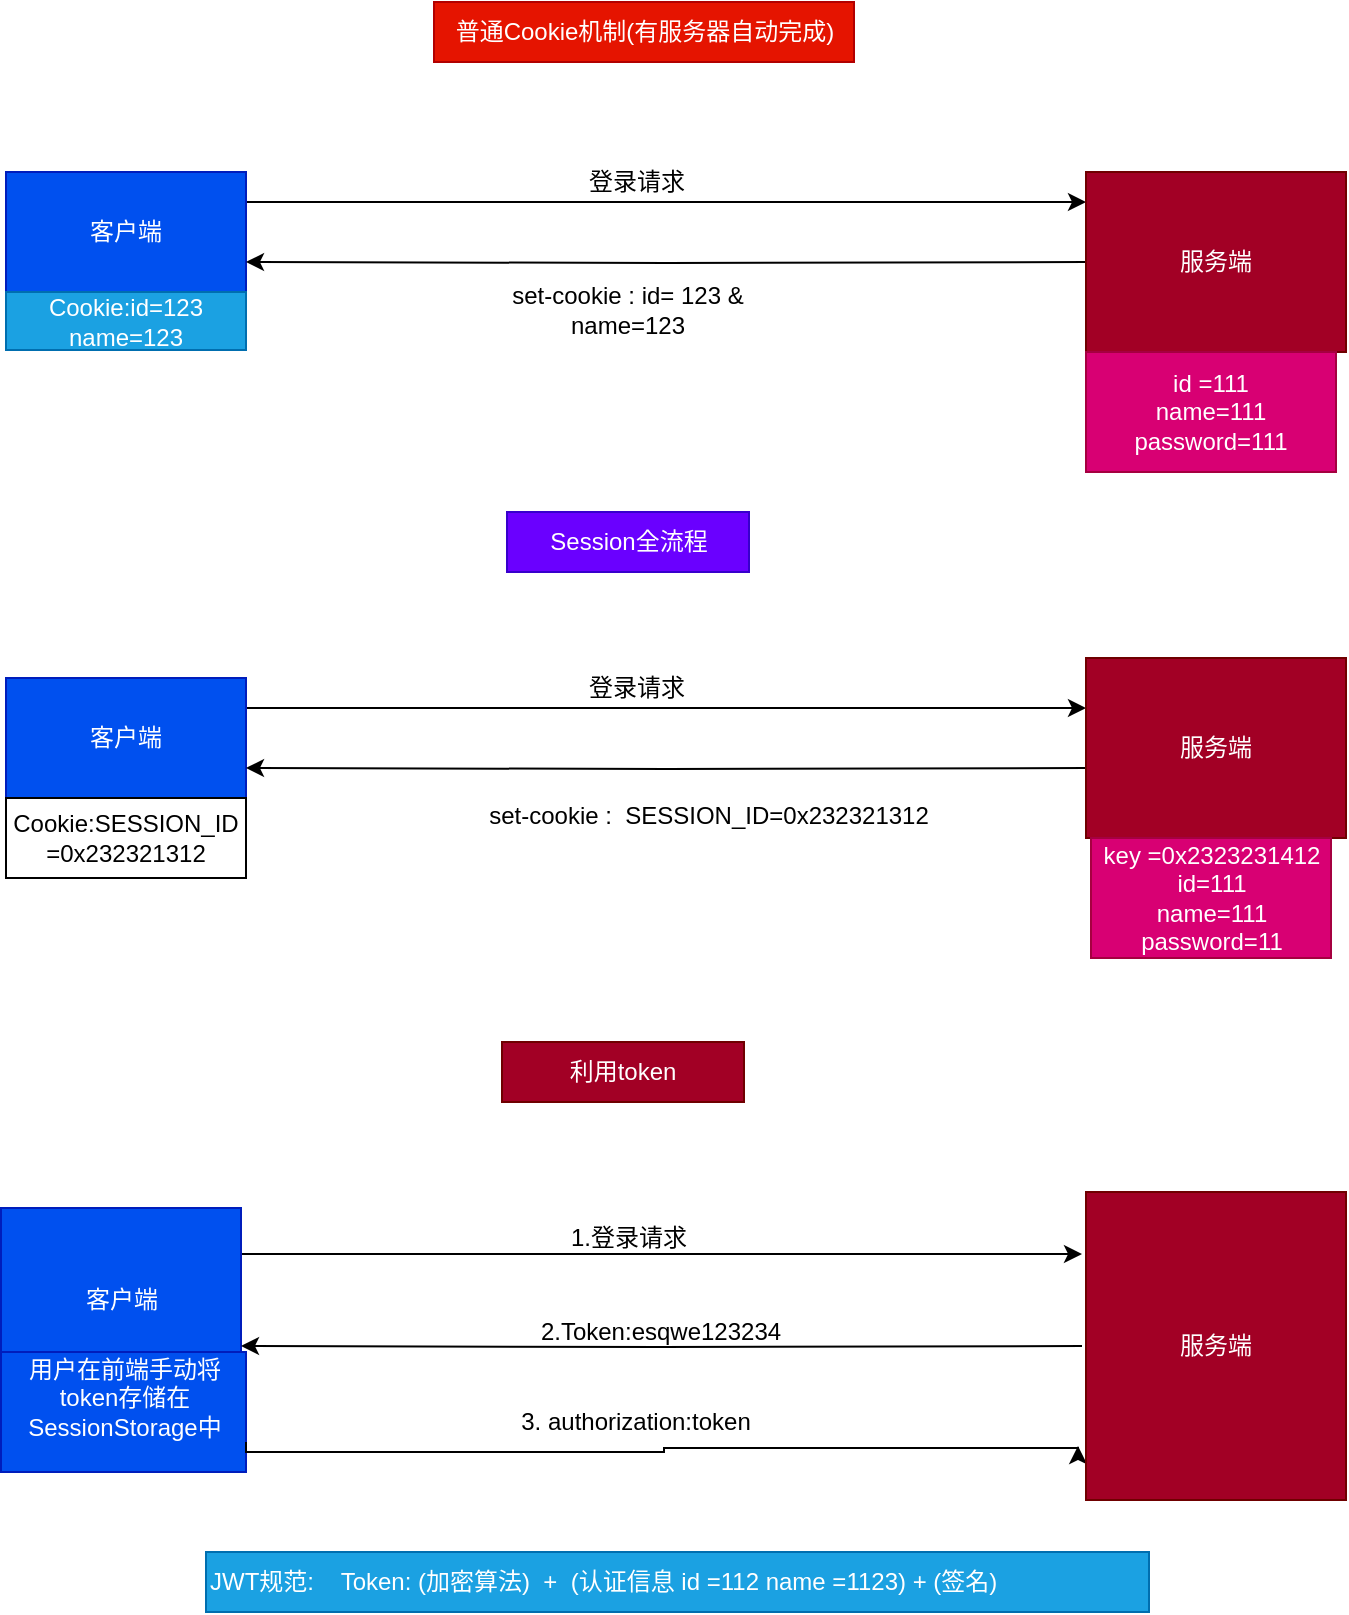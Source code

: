 <mxfile version="24.7.8">
  <diagram name="第 1 页" id="ZOT4D7fJgdr9li8hzxwN">
    <mxGraphModel dx="759" dy="560" grid="1" gridSize="10" guides="1" tooltips="1" connect="1" arrows="1" fold="1" page="1" pageScale="1" pageWidth="827" pageHeight="1169" background="none" math="0" shadow="0">
      <root>
        <mxCell id="0" />
        <mxCell id="1" parent="0" />
        <mxCell id="-51qsezFrlqQehsZUy-t-1" style="edgeStyle=orthogonalEdgeStyle;rounded=0;orthogonalLoop=1;jettySize=auto;html=1;entryX=0;entryY=0.25;entryDx=0;entryDy=0;exitX=1;exitY=0.25;exitDx=0;exitDy=0;" parent="1" source="-51qsezFrlqQehsZUy-t-2" edge="1">
          <mxGeometry relative="1" as="geometry">
            <mxPoint x="440" y="439" as="sourcePoint" />
            <mxPoint x="610" y="428" as="targetPoint" />
          </mxGeometry>
        </mxCell>
        <mxCell id="-51qsezFrlqQehsZUy-t-2" value="客户端" style="whiteSpace=wrap;html=1;fillColor=#0050ef;fontColor=#ffffff;strokeColor=#001DBC;" parent="1" vertex="1">
          <mxGeometry x="70" y="413" width="120" height="60" as="geometry" />
        </mxCell>
        <mxCell id="-51qsezFrlqQehsZUy-t-3" style="edgeStyle=orthogonalEdgeStyle;rounded=0;orthogonalLoop=1;jettySize=auto;html=1;exitX=0;exitY=0.75;exitDx=0;exitDy=0;entryX=1;entryY=0.75;entryDx=0;entryDy=0;" parent="1" target="-51qsezFrlqQehsZUy-t-2" edge="1">
          <mxGeometry relative="1" as="geometry">
            <mxPoint x="610" y="458" as="sourcePoint" />
          </mxGeometry>
        </mxCell>
        <mxCell id="-51qsezFrlqQehsZUy-t-4" value="登录请求" style="text;html=1;align=center;verticalAlign=middle;resizable=0;points=[];autosize=1;strokeColor=none;fillColor=none;" parent="1" vertex="1">
          <mxGeometry x="350" y="403" width="70" height="30" as="geometry" />
        </mxCell>
        <mxCell id="-51qsezFrlqQehsZUy-t-5" value="set-cookie :&amp;nbsp; SESSION_ID=0x232321312" style="text;strokeColor=none;align=center;fillColor=none;html=1;verticalAlign=middle;whiteSpace=wrap;rounded=0;" parent="1" vertex="1">
          <mxGeometry x="303" y="462" width="237" height="40" as="geometry" />
        </mxCell>
        <mxCell id="-51qsezFrlqQehsZUy-t-6" value="Cookie:SESSION_ID&lt;div&gt;=0x232321312&lt;/div&gt;" style="whiteSpace=wrap;html=1;" parent="1" vertex="1">
          <mxGeometry x="70" y="473" width="120" height="40" as="geometry" />
        </mxCell>
        <mxCell id="-51qsezFrlqQehsZUy-t-7" style="edgeStyle=orthogonalEdgeStyle;rounded=0;orthogonalLoop=1;jettySize=auto;html=1;entryX=0;entryY=0.25;entryDx=0;entryDy=0;exitX=1;exitY=0.25;exitDx=0;exitDy=0;" parent="1" source="-51qsezFrlqQehsZUy-t-8" edge="1">
          <mxGeometry relative="1" as="geometry">
            <mxPoint x="440" y="186" as="sourcePoint" />
            <mxPoint x="610" y="175" as="targetPoint" />
          </mxGeometry>
        </mxCell>
        <mxCell id="-51qsezFrlqQehsZUy-t-8" value="客户端" style="whiteSpace=wrap;html=1;fillColor=#0050ef;fontColor=#ffffff;strokeColor=#001DBC;" parent="1" vertex="1">
          <mxGeometry x="70" y="160" width="120" height="60" as="geometry" />
        </mxCell>
        <mxCell id="-51qsezFrlqQehsZUy-t-9" style="edgeStyle=orthogonalEdgeStyle;rounded=0;orthogonalLoop=1;jettySize=auto;html=1;exitX=0;exitY=0.75;exitDx=0;exitDy=0;entryX=1;entryY=0.75;entryDx=0;entryDy=0;" parent="1" target="-51qsezFrlqQehsZUy-t-8" edge="1">
          <mxGeometry relative="1" as="geometry">
            <mxPoint x="610" y="205" as="sourcePoint" />
          </mxGeometry>
        </mxCell>
        <mxCell id="-51qsezFrlqQehsZUy-t-10" value="登录请求" style="text;html=1;align=center;verticalAlign=middle;resizable=0;points=[];autosize=1;strokeColor=none;fillColor=none;" parent="1" vertex="1">
          <mxGeometry x="350" y="150" width="70" height="30" as="geometry" />
        </mxCell>
        <mxCell id="-51qsezFrlqQehsZUy-t-11" value="set-cookie : id= 123 &amp;amp; name=123" style="text;strokeColor=none;align=center;fillColor=none;html=1;verticalAlign=middle;whiteSpace=wrap;rounded=0;" parent="1" vertex="1">
          <mxGeometry x="303" y="209" width="156" height="40" as="geometry" />
        </mxCell>
        <mxCell id="-51qsezFrlqQehsZUy-t-12" value="Cookie:id=123&lt;div&gt;name=123&lt;/div&gt;" style="whiteSpace=wrap;html=1;fillColor=#1ba1e2;fontColor=#ffffff;strokeColor=#006EAF;" parent="1" vertex="1">
          <mxGeometry x="70" y="220" width="120" height="29" as="geometry" />
        </mxCell>
        <mxCell id="-51qsezFrlqQehsZUy-t-13" value="普通Cookie机制(有服务器自动完成)" style="text;html=1;align=center;verticalAlign=middle;resizable=0;points=[];autosize=1;strokeColor=#B20000;fillColor=#e51400;fontColor=#ffffff;" parent="1" vertex="1">
          <mxGeometry x="284" y="75" width="210" height="30" as="geometry" />
        </mxCell>
        <mxCell id="-51qsezFrlqQehsZUy-t-14" value="Session全流程" style="text;html=1;align=center;verticalAlign=middle;whiteSpace=wrap;rounded=0;fillColor=#6a00ff;fontColor=#ffffff;strokeColor=#3700CC;" parent="1" vertex="1">
          <mxGeometry x="320.5" y="330" width="121" height="30" as="geometry" />
        </mxCell>
        <mxCell id="-51qsezFrlqQehsZUy-t-15" style="edgeStyle=orthogonalEdgeStyle;rounded=0;orthogonalLoop=1;jettySize=auto;html=1;entryX=0;entryY=0.25;entryDx=0;entryDy=0;exitX=1;exitY=0.25;exitDx=0;exitDy=0;" parent="1" source="-51qsezFrlqQehsZUy-t-16" edge="1">
          <mxGeometry relative="1" as="geometry">
            <mxPoint x="437.5" y="704" as="sourcePoint" />
            <mxPoint x="608" y="701" as="targetPoint" />
          </mxGeometry>
        </mxCell>
        <mxCell id="-51qsezFrlqQehsZUy-t-16" value="客户端" style="whiteSpace=wrap;html=1;fillColor=#0050ef;fontColor=#ffffff;strokeColor=#001DBC;" parent="1" vertex="1">
          <mxGeometry x="67.5" y="678" width="120" height="92" as="geometry" />
        </mxCell>
        <mxCell id="-51qsezFrlqQehsZUy-t-17" style="edgeStyle=orthogonalEdgeStyle;rounded=0;orthogonalLoop=1;jettySize=auto;html=1;exitX=0;exitY=0.75;exitDx=0;exitDy=0;entryX=1;entryY=0.75;entryDx=0;entryDy=0;" parent="1" target="-51qsezFrlqQehsZUy-t-16" edge="1">
          <mxGeometry relative="1" as="geometry">
            <mxPoint x="608" y="747" as="sourcePoint" />
          </mxGeometry>
        </mxCell>
        <mxCell id="-51qsezFrlqQehsZUy-t-18" value="1.登录请求" style="text;html=1;align=center;verticalAlign=middle;resizable=0;points=[];autosize=1;strokeColor=none;fillColor=none;" parent="1" vertex="1">
          <mxGeometry x="341" y="678" width="80" height="30" as="geometry" />
        </mxCell>
        <mxCell id="-51qsezFrlqQehsZUy-t-19" value="2.Token:esqwe123234" style="text;strokeColor=none;align=center;fillColor=none;html=1;verticalAlign=middle;whiteSpace=wrap;rounded=0;" parent="1" vertex="1">
          <mxGeometry x="279" y="720" width="237" height="40" as="geometry" />
        </mxCell>
        <mxCell id="-51qsezFrlqQehsZUy-t-20" value="利用token" style="text;html=1;align=center;verticalAlign=middle;whiteSpace=wrap;rounded=0;fillColor=#a20025;fontColor=#ffffff;strokeColor=#6F0000;" parent="1" vertex="1">
          <mxGeometry x="318" y="595" width="121" height="30" as="geometry" />
        </mxCell>
        <mxCell id="-51qsezFrlqQehsZUy-t-21" value="JWT规范:&amp;nbsp; &amp;nbsp; Token: (加密算法)&amp;nbsp; +&amp;nbsp; (认证信息 id =112 name =1123) + (签名)" style="text;html=1;align=left;verticalAlign=middle;whiteSpace=wrap;rounded=0;fillColor=#1ba1e2;fontColor=#ffffff;strokeColor=#006EAF;" parent="1" vertex="1">
          <mxGeometry x="170" y="850" width="471.5" height="30" as="geometry" />
        </mxCell>
        <mxCell id="-51qsezFrlqQehsZUy-t-22" value="用户在前端手动将token存储在SessionStorage中&lt;div&gt;&lt;br&gt;&lt;/div&gt;" style="whiteSpace=wrap;html=1;fillColor=#0050ef;fontColor=#ffffff;strokeColor=#001DBC;" parent="1" vertex="1">
          <mxGeometry x="67.5" y="750" width="122.5" height="60" as="geometry" />
        </mxCell>
        <mxCell id="-51qsezFrlqQehsZUy-t-23" style="edgeStyle=orthogonalEdgeStyle;rounded=0;orthogonalLoop=1;jettySize=auto;html=1;exitX=1;exitY=0.75;exitDx=0;exitDy=0;entryX=-0.016;entryY=0.826;entryDx=0;entryDy=0;entryPerimeter=0;" parent="1" source="-51qsezFrlqQehsZUy-t-22" edge="1">
          <mxGeometry relative="1" as="geometry">
            <mxPoint x="606" y="797" as="targetPoint" />
            <Array as="points">
              <mxPoint x="190" y="800" />
              <mxPoint x="399" y="800" />
              <mxPoint x="399" y="798" />
            </Array>
          </mxGeometry>
        </mxCell>
        <mxCell id="-51qsezFrlqQehsZUy-t-24" value="3. authorization:token" style="text;html=1;align=center;verticalAlign=middle;whiteSpace=wrap;rounded=0;" parent="1" vertex="1">
          <mxGeometry x="315" y="770" width="140" height="30" as="geometry" />
        </mxCell>
        <mxCell id="-51qsezFrlqQehsZUy-t-25" value="服务端" style="whiteSpace=wrap;html=1;fillColor=#a20025;fontColor=#ffffff;strokeColor=#6F0000;" parent="1" vertex="1">
          <mxGeometry x="610" y="160" width="130" height="90" as="geometry" />
        </mxCell>
        <mxCell id="-51qsezFrlqQehsZUy-t-26" value="服务端" style="whiteSpace=wrap;html=1;fillColor=#a20025;fontColor=#ffffff;strokeColor=#6F0000;" parent="1" vertex="1">
          <mxGeometry x="610" y="403" width="130" height="90" as="geometry" />
        </mxCell>
        <mxCell id="-51qsezFrlqQehsZUy-t-27" value="服务端" style="whiteSpace=wrap;html=1;fillColor=#a20025;fontColor=#ffffff;strokeColor=#6F0000;" parent="1" vertex="1">
          <mxGeometry x="610" y="670" width="130" height="154" as="geometry" />
        </mxCell>
        <mxCell id="-51qsezFrlqQehsZUy-t-28" value="id =111&lt;div&gt;name=111&lt;/div&gt;&lt;div&gt;password=111&lt;/div&gt;" style="whiteSpace=wrap;html=1;fillColor=#d80073;fontColor=#ffffff;strokeColor=#A50040;" parent="1" vertex="1">
          <mxGeometry x="610" y="250" width="125" height="60" as="geometry" />
        </mxCell>
        <mxCell id="-51qsezFrlqQehsZUy-t-29" value="key =0x2323231412&lt;div&gt;id=111&lt;/div&gt;&lt;div&gt;name=111&lt;/div&gt;&lt;div&gt;password=11&lt;/div&gt;" style="whiteSpace=wrap;html=1;fillColor=#d80073;fontColor=#ffffff;strokeColor=#A50040;" parent="1" vertex="1">
          <mxGeometry x="612.5" y="493" width="120" height="60" as="geometry" />
        </mxCell>
      </root>
    </mxGraphModel>
  </diagram>
</mxfile>
